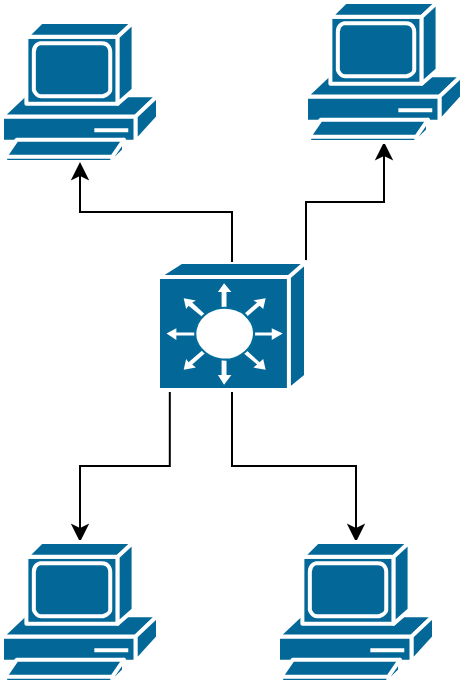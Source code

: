 <mxfile version="28.2.5">
  <diagram name="Page-1" id="iWGErk5dbzhqpiFSWhki">
    <mxGraphModel dx="872" dy="473" grid="1" gridSize="10" guides="1" tooltips="1" connect="1" arrows="1" fold="1" page="1" pageScale="1" pageWidth="850" pageHeight="1100" math="0" shadow="0">
      <root>
        <mxCell id="0" />
        <mxCell id="1" parent="0" />
        <mxCell id="5FtOODHKjCUbqHYTkDHm-1" value="" style="edgeStyle=orthogonalEdgeStyle;rounded=0;orthogonalLoop=1;jettySize=auto;html=1;" edge="1" parent="1" source="5FtOODHKjCUbqHYTkDHm-4" target="5FtOODHKjCUbqHYTkDHm-5">
          <mxGeometry relative="1" as="geometry" />
        </mxCell>
        <mxCell id="5FtOODHKjCUbqHYTkDHm-2" style="edgeStyle=orthogonalEdgeStyle;rounded=0;orthogonalLoop=1;jettySize=auto;html=1;exitX=0.08;exitY=0.05;exitDx=0;exitDy=0;exitPerimeter=0;" edge="1" parent="1" source="5FtOODHKjCUbqHYTkDHm-4" target="5FtOODHKjCUbqHYTkDHm-6">
          <mxGeometry relative="1" as="geometry" />
        </mxCell>
        <mxCell id="5FtOODHKjCUbqHYTkDHm-3" style="edgeStyle=orthogonalEdgeStyle;rounded=0;orthogonalLoop=1;jettySize=auto;html=1;exitX=1;exitY=0;exitDx=0;exitDy=0;exitPerimeter=0;" edge="1" parent="1" source="5FtOODHKjCUbqHYTkDHm-4" target="5FtOODHKjCUbqHYTkDHm-8">
          <mxGeometry relative="1" as="geometry" />
        </mxCell>
        <mxCell id="5FtOODHKjCUbqHYTkDHm-4" value="" style="shape=mxgraph.cisco.switches.layer_3_switch;sketch=0;html=1;pointerEvents=1;dashed=0;fillColor=#036897;strokeColor=#ffffff;strokeWidth=2;verticalLabelPosition=bottom;verticalAlign=top;align=center;outlineConnect=0;" vertex="1" parent="1">
          <mxGeometry x="138" y="180" width="74" height="64" as="geometry" />
        </mxCell>
        <mxCell id="5FtOODHKjCUbqHYTkDHm-5" value="" style="shape=mxgraph.cisco.computers_and_peripherals.pc;sketch=0;html=1;pointerEvents=1;dashed=0;fillColor=#036897;strokeColor=#ffffff;strokeWidth=2;verticalLabelPosition=bottom;verticalAlign=top;align=center;outlineConnect=0;" vertex="1" parent="1">
          <mxGeometry x="198" y="320" width="78" height="70" as="geometry" />
        </mxCell>
        <mxCell id="5FtOODHKjCUbqHYTkDHm-6" value="" style="shape=mxgraph.cisco.computers_and_peripherals.pc;sketch=0;html=1;pointerEvents=1;dashed=0;fillColor=#036897;strokeColor=#ffffff;strokeWidth=2;verticalLabelPosition=bottom;verticalAlign=top;align=center;outlineConnect=0;" vertex="1" parent="1">
          <mxGeometry x="60" y="320" width="78" height="70" as="geometry" />
        </mxCell>
        <mxCell id="5FtOODHKjCUbqHYTkDHm-7" value="" style="shape=mxgraph.cisco.computers_and_peripherals.pc;sketch=0;html=1;pointerEvents=1;dashed=0;fillColor=#036897;strokeColor=#ffffff;strokeWidth=2;verticalLabelPosition=bottom;verticalAlign=top;align=center;outlineConnect=0;" vertex="1" parent="1">
          <mxGeometry x="60" y="60" width="78" height="70" as="geometry" />
        </mxCell>
        <mxCell id="5FtOODHKjCUbqHYTkDHm-8" value="" style="shape=mxgraph.cisco.computers_and_peripherals.pc;sketch=0;html=1;pointerEvents=1;dashed=0;fillColor=#036897;strokeColor=#ffffff;strokeWidth=2;verticalLabelPosition=bottom;verticalAlign=top;align=center;outlineConnect=0;" vertex="1" parent="1">
          <mxGeometry x="212" y="50" width="78" height="70" as="geometry" />
        </mxCell>
        <mxCell id="5FtOODHKjCUbqHYTkDHm-9" style="edgeStyle=orthogonalEdgeStyle;rounded=0;orthogonalLoop=1;jettySize=auto;html=1;entryX=0.5;entryY=1;entryDx=0;entryDy=0;entryPerimeter=0;" edge="1" parent="1" source="5FtOODHKjCUbqHYTkDHm-4" target="5FtOODHKjCUbqHYTkDHm-7">
          <mxGeometry relative="1" as="geometry" />
        </mxCell>
      </root>
    </mxGraphModel>
  </diagram>
</mxfile>

